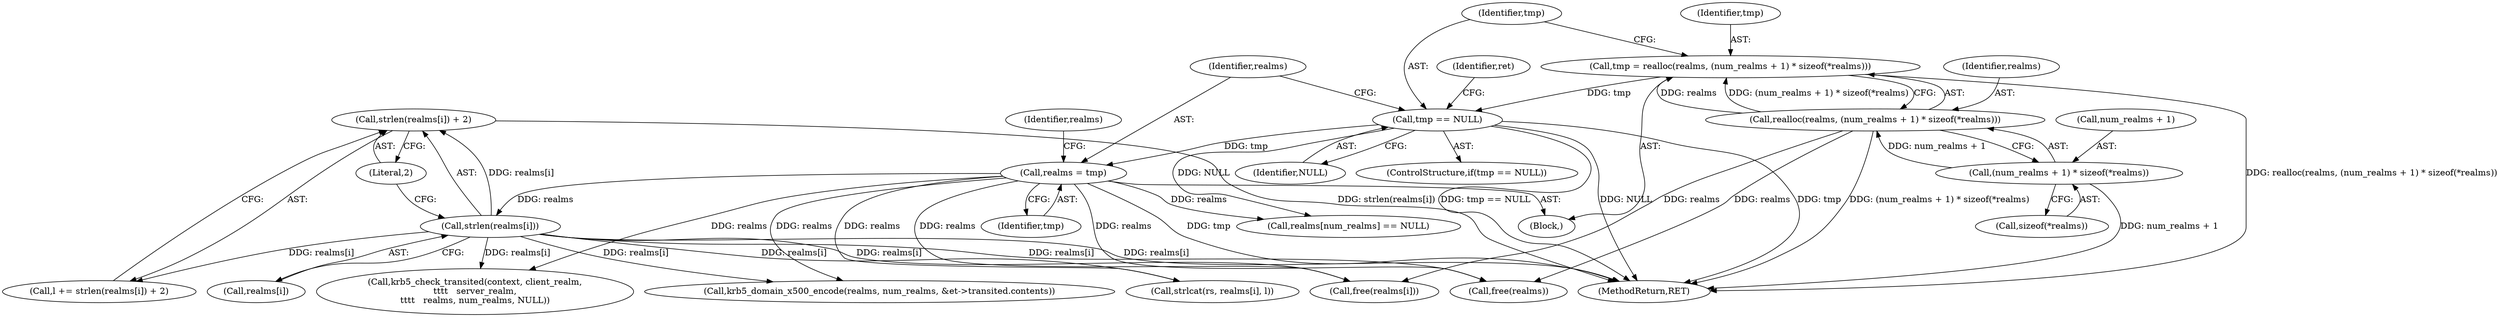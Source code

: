digraph "0_heimdal_b1e699103f08d6a0ca46a122193c9da65f6cf837@API" {
"1000277" [label="(Call,strlen(realms[i]) + 2)"];
"1000278" [label="(Call,strlen(realms[i]))"];
"1000221" [label="(Call,realms = tmp)"];
"1000213" [label="(Call,tmp == NULL)"];
"1000201" [label="(Call,tmp = realloc(realms, (num_realms + 1) * sizeof(*realms)))"];
"1000203" [label="(Call,realloc(realms, (num_realms + 1) * sizeof(*realms)))"];
"1000205" [label="(Call,(num_realms + 1) * sizeof(*realms))"];
"1000397" [label="(Call,free(realms))"];
"1000275" [label="(Call,l += strlen(realms[i]) + 2)"];
"1000401" [label="(MethodReturn,RET)"];
"1000231" [label="(Call,realms[num_realms] == NULL)"];
"1000223" [label="(Identifier,tmp)"];
"1000222" [label="(Identifier,realms)"];
"1000393" [label="(Call,free(realms[i]))"];
"1000214" [label="(Identifier,tmp)"];
"1000314" [label="(Call,strlcat(rs, realms[i], l))"];
"1000218" [label="(Identifier,ret)"];
"1000206" [label="(Call,num_realms + 1)"];
"1000213" [label="(Call,tmp == NULL)"];
"1000205" [label="(Call,(num_realms + 1) * sizeof(*realms))"];
"1000279" [label="(Call,realms[i])"];
"1000221" [label="(Call,realms = tmp)"];
"1000209" [label="(Call,sizeof(*realms))"];
"1000203" [label="(Call,realloc(realms, (num_realms + 1) * sizeof(*realms)))"];
"1000335" [label="(Call,krb5_check_transited(context, client_realm,\n\t\t\t\t   server_realm,\n\t\t\t\t   realms, num_realms, NULL))"];
"1000226" [label="(Identifier,realms)"];
"1000215" [label="(Identifier,NULL)"];
"1000278" [label="(Call,strlen(realms[i]))"];
"1000368" [label="(Call,krb5_domain_x500_encode(realms, num_realms, &et->transited.contents))"];
"1000212" [label="(ControlStructure,if(tmp == NULL))"];
"1000202" [label="(Identifier,tmp)"];
"1000185" [label="(Block,)"];
"1000282" [label="(Literal,2)"];
"1000204" [label="(Identifier,realms)"];
"1000201" [label="(Call,tmp = realloc(realms, (num_realms + 1) * sizeof(*realms)))"];
"1000277" [label="(Call,strlen(realms[i]) + 2)"];
"1000277" -> "1000275"  [label="AST: "];
"1000277" -> "1000282"  [label="CFG: "];
"1000278" -> "1000277"  [label="AST: "];
"1000282" -> "1000277"  [label="AST: "];
"1000275" -> "1000277"  [label="CFG: "];
"1000277" -> "1000401"  [label="DDG: strlen(realms[i])"];
"1000278" -> "1000277"  [label="DDG: realms[i]"];
"1000278" -> "1000279"  [label="CFG: "];
"1000279" -> "1000278"  [label="AST: "];
"1000282" -> "1000278"  [label="CFG: "];
"1000278" -> "1000401"  [label="DDG: realms[i]"];
"1000278" -> "1000275"  [label="DDG: realms[i]"];
"1000221" -> "1000278"  [label="DDG: realms"];
"1000278" -> "1000314"  [label="DDG: realms[i]"];
"1000278" -> "1000335"  [label="DDG: realms[i]"];
"1000278" -> "1000368"  [label="DDG: realms[i]"];
"1000278" -> "1000393"  [label="DDG: realms[i]"];
"1000278" -> "1000397"  [label="DDG: realms[i]"];
"1000221" -> "1000185"  [label="AST: "];
"1000221" -> "1000223"  [label="CFG: "];
"1000222" -> "1000221"  [label="AST: "];
"1000223" -> "1000221"  [label="AST: "];
"1000226" -> "1000221"  [label="CFG: "];
"1000221" -> "1000401"  [label="DDG: tmp"];
"1000213" -> "1000221"  [label="DDG: tmp"];
"1000221" -> "1000231"  [label="DDG: realms"];
"1000221" -> "1000314"  [label="DDG: realms"];
"1000221" -> "1000335"  [label="DDG: realms"];
"1000221" -> "1000368"  [label="DDG: realms"];
"1000221" -> "1000393"  [label="DDG: realms"];
"1000221" -> "1000397"  [label="DDG: realms"];
"1000213" -> "1000212"  [label="AST: "];
"1000213" -> "1000215"  [label="CFG: "];
"1000214" -> "1000213"  [label="AST: "];
"1000215" -> "1000213"  [label="AST: "];
"1000218" -> "1000213"  [label="CFG: "];
"1000222" -> "1000213"  [label="CFG: "];
"1000213" -> "1000401"  [label="DDG: tmp"];
"1000213" -> "1000401"  [label="DDG: tmp == NULL"];
"1000213" -> "1000401"  [label="DDG: NULL"];
"1000201" -> "1000213"  [label="DDG: tmp"];
"1000213" -> "1000231"  [label="DDG: NULL"];
"1000201" -> "1000185"  [label="AST: "];
"1000201" -> "1000203"  [label="CFG: "];
"1000202" -> "1000201"  [label="AST: "];
"1000203" -> "1000201"  [label="AST: "];
"1000214" -> "1000201"  [label="CFG: "];
"1000201" -> "1000401"  [label="DDG: realloc(realms, (num_realms + 1) * sizeof(*realms))"];
"1000203" -> "1000201"  [label="DDG: realms"];
"1000203" -> "1000201"  [label="DDG: (num_realms + 1) * sizeof(*realms)"];
"1000203" -> "1000205"  [label="CFG: "];
"1000204" -> "1000203"  [label="AST: "];
"1000205" -> "1000203"  [label="AST: "];
"1000203" -> "1000401"  [label="DDG: (num_realms + 1) * sizeof(*realms)"];
"1000205" -> "1000203"  [label="DDG: num_realms + 1"];
"1000203" -> "1000393"  [label="DDG: realms"];
"1000203" -> "1000397"  [label="DDG: realms"];
"1000205" -> "1000209"  [label="CFG: "];
"1000206" -> "1000205"  [label="AST: "];
"1000209" -> "1000205"  [label="AST: "];
"1000205" -> "1000401"  [label="DDG: num_realms + 1"];
}
